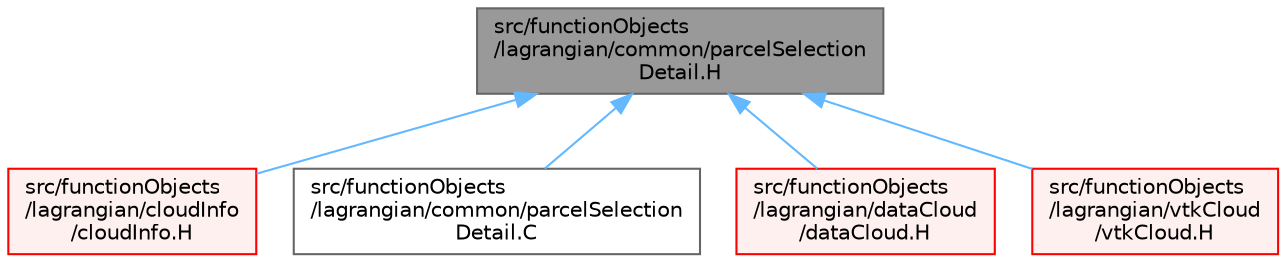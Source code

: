 digraph "src/functionObjects/lagrangian/common/parcelSelectionDetail.H"
{
 // LATEX_PDF_SIZE
  bgcolor="transparent";
  edge [fontname=Helvetica,fontsize=10,labelfontname=Helvetica,labelfontsize=10];
  node [fontname=Helvetica,fontsize=10,shape=box,height=0.2,width=0.4];
  Node1 [id="Node000001",label="src/functionObjects\l/lagrangian/common/parcelSelection\lDetail.H",height=0.2,width=0.4,color="gray40", fillcolor="grey60", style="filled", fontcolor="black",tooltip=" "];
  Node1 -> Node2 [id="edge1_Node000001_Node000002",dir="back",color="steelblue1",style="solid",tooltip=" "];
  Node2 [id="Node000002",label="src/functionObjects\l/lagrangian/cloudInfo\l/cloudInfo.H",height=0.2,width=0.4,color="red", fillcolor="#FFF0F0", style="filled",URL="$cloudInfo_8H.html",tooltip=" "];
  Node1 -> Node4 [id="edge2_Node000001_Node000004",dir="back",color="steelblue1",style="solid",tooltip=" "];
  Node4 [id="Node000004",label="src/functionObjects\l/lagrangian/common/parcelSelection\lDetail.C",height=0.2,width=0.4,color="grey40", fillcolor="white", style="filled",URL="$parcelSelectionDetail_8C.html",tooltip=" "];
  Node1 -> Node5 [id="edge3_Node000001_Node000005",dir="back",color="steelblue1",style="solid",tooltip=" "];
  Node5 [id="Node000005",label="src/functionObjects\l/lagrangian/dataCloud\l/dataCloud.H",height=0.2,width=0.4,color="red", fillcolor="#FFF0F0", style="filled",URL="$dataCloud_8H.html",tooltip=" "];
  Node1 -> Node7 [id="edge4_Node000001_Node000007",dir="back",color="steelblue1",style="solid",tooltip=" "];
  Node7 [id="Node000007",label="src/functionObjects\l/lagrangian/vtkCloud\l/vtkCloud.H",height=0.2,width=0.4,color="red", fillcolor="#FFF0F0", style="filled",URL="$vtkCloud_8H.html",tooltip=" "];
}
